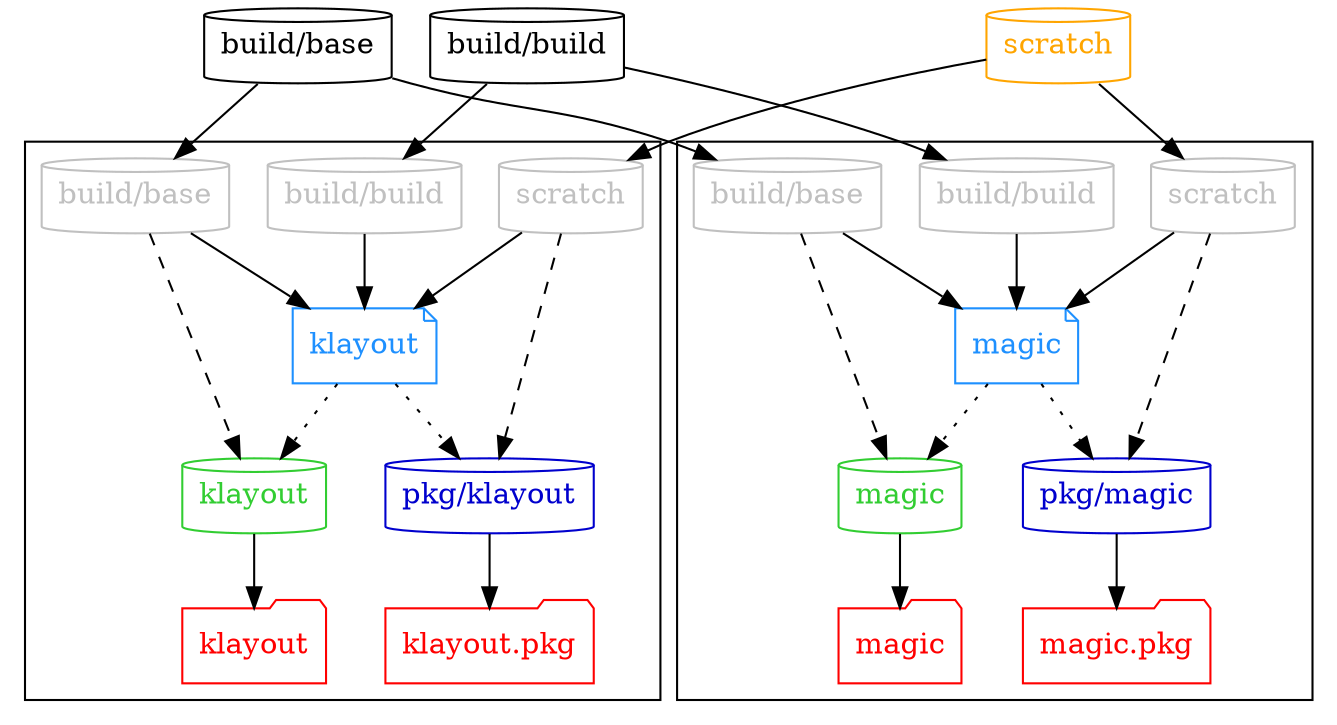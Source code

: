 # Authors:
#   Unai Martinez-Corral
#
# Copyright 2021 Unai Martinez-Corral <unai.martinezcorral@ehu.eus>
#
# Licensed under the Apache License, Version 2.0 (the "License");
# you may not use this file except in compliance with the License.
# You may obtain a copy of the License at
#
#     http://www.apache.org/licenses/LICENSE-2.0
#
# Unless required by applicable law or agreed to in writing, software
# distributed under the License is distributed on an "AS IS" BASIS,
# WITHOUT WARRANTIES OR CONDITIONS OF ANY KIND, either express or implied.
# See the License for the specific language governing permissions and
# limitations under the License.
#
# SPDX-License-Identifier: Apache-2.0

digraph G {

  #splines=polyline; #curved
  newrank=true;

  # Dockerfiles

  { node [shape=note, color=dodgerblue, fontcolor=dodgerblue]
    d_klayout [label="klayout"];
    d_magic [label="magic"];
  }

  # Images

  { node [shape=cylinder]
    "build/build"
    "build/base"
    { node [color=limegreen, fontcolor=limegreen]
      "klayout"
      "magic"
    }
    { node [color=mediumblue, fontcolor=mediumblue]
      "pkg/klayout"
      "pkg/magic"
    }
  }

  # External images

  { node [shape=cylinder, color=orange, fontcolor=orange]
    "scratch"
  }

  { rank=same
    "build/build"
    "build/base"
    "scratch"
  }

  # Workflows

  subgraph cluster_klayout {
    { rank=same
      node [shape=cylinder, color=grey, fontcolor=grey]
      "p_klayout_build/build" [label="build/build"]
      "p_klayout_build/base" [label="build/base"]
      "p_klayout_scratch" [label="scratch"]
    }

    d_klayout -> {
      "klayout"
      "pkg/klayout"
    } [style=dotted];

    {
      node [shape=folder, color=red, fontcolor=red]
      "t_klayout" [label="klayout"];
      "t_pkg/klayout" [label="klayout.pkg"];
    }

    "klayout" -> "t_klayout";
    "pkg/klayout" -> "t_pkg/klayout";
  }

  subgraph cluster_magic {
    { rank=same
      node [shape=cylinder, color=grey, fontcolor=grey]
      "p_magic_build/build" [label="build/build"]
      "p_magic_build/base" [label="build/base"]
      "p_magic_scratch" [label="scratch"]
    }

    d_magic -> {
      "magic"
      "pkg/magic"
    } [style=dotted];

    {
      node [shape=folder, color=red, fontcolor=red]
      "t_magic" [label="magic"];
      "t_pkg/magic" [label="magic.pkg"];
    }

    "magic" -> "t_magic";
    "pkg/magic" -> "t_pkg/magic";
  }

  # Dockerfile dependencies

  "build/build" -> "p_klayout_build/build" -> d_klayout;
  "build/base" -> "p_klayout_build/base" -> d_klayout;
  "scratch" -> "p_klayout_scratch" -> d_klayout;

  "build/build" -> "p_magic_build/build" -> d_magic;
  "build/base" -> "p_magic_build/base" -> d_magic;
  "scratch" -> "p_magic_scratch" -> d_magic;

  # Image dependencies

  { edge [style=dashed]
    "p_klayout_build/base" -> "klayout";
    "p_klayout_scratch" -> "pkg/klayout";
    "p_magic_build/base" -> "magic";
    "p_magic_scratch" -> "pkg/magic";
  }

}
